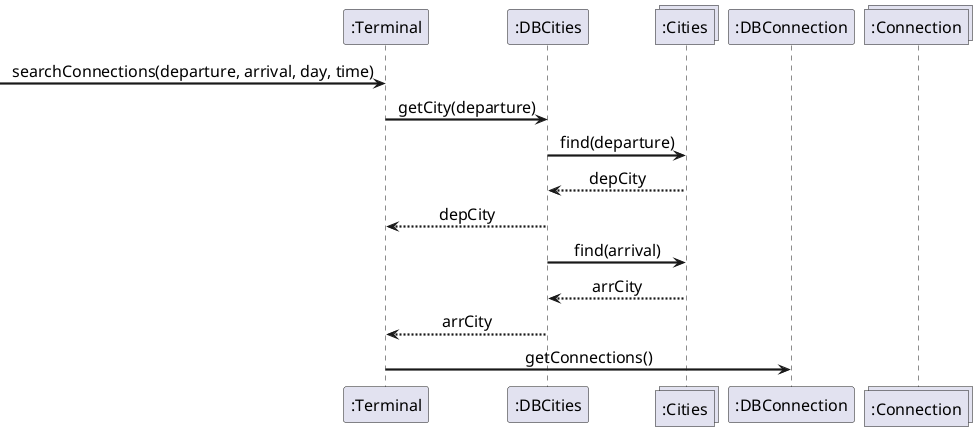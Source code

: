 @startuml searchConn Interaction Sequence Diagram
skinparam DefaultFontName Arial
skinparam DefaultFontSize 16
skinparam DefaultFontStyle bold
skinparam ArrowThickness 2.2
skinparam sequenceMessageAlign center
hide empty members

participant ":Terminal" as terminal
participant ":DBCities" as dbci
collections ":Cities" as cMulti
participant ":DBConnection" as dbco
collections ":Connection" as connMulti

->terminal:searchConnections(departure, arrival, day, time)
terminal->dbci :getCity(departure)

dbci->cMulti: find(departure)
cMulti --> dbci:depCity
dbci --> terminal:depCity

dbci->cMulti: find(arrival)
cMulti --> dbci:arrCity
dbci --> terminal:arrCity

terminal->dbco:getConnections()


@enduml